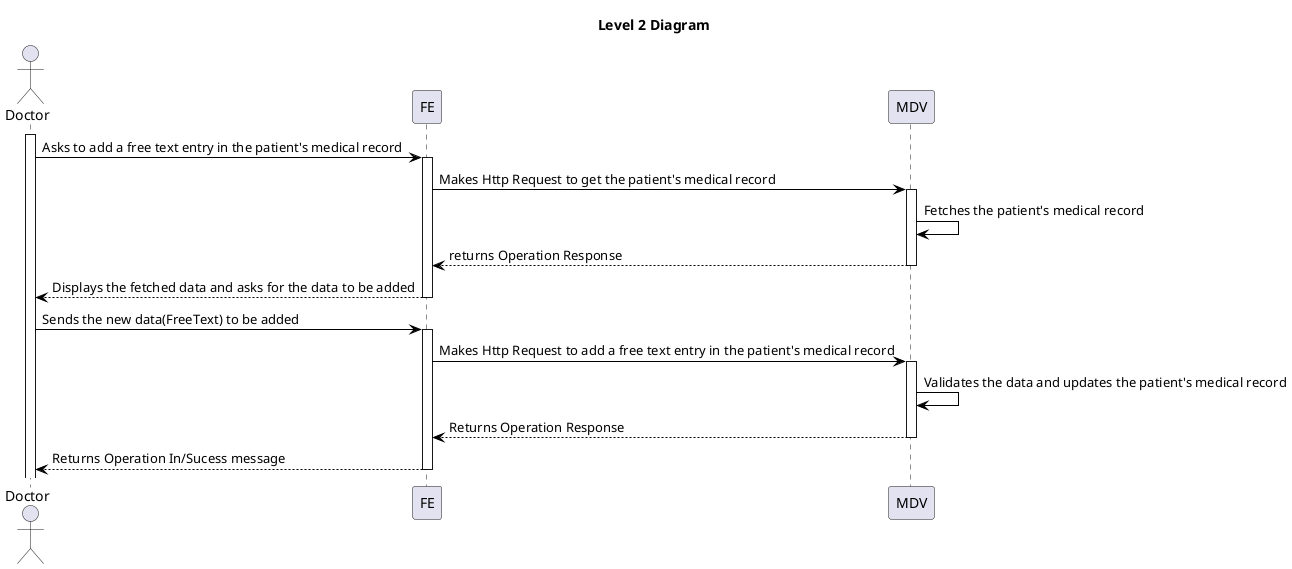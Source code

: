 @startuml level_2

title Level 2 Diagram

hide empty members
'skinparam Linetype ortho

skinparam class {
    BackgroundColor<<valueObject>> #D6EAF8
    BackgroundColor<<root>> #FDEBD0
    BackgroundColor<<service>> #D1F2EB
    BackgroundColor #FEF9E7
    ArrowColor Black
}

skinparam package {
    BackgroundColor #EBF5FB
}

actor Doctor as A
participant FE as FE
participant MDV as MDV

activate A
A -> FE: Asks to add a free text entry in the patient's medical record
activate FE
FE -> MDV: Makes Http Request to get the patient's medical record
activate MDV
MDV -> MDV: Fetches the patient's medical record
MDV --> FE: returns Operation Response
deactivate MDV
FE --> A: Displays the fetched data and asks for the data to be added
deactivate FE
A -> FE: Sends the new data(FreeText) to be added
activate FE
FE -> MDV: Makes Http Request to add a free text entry in the patient's medical record
activate MDV
MDV -> MDV: Validates the data and updates the patient's medical record
MDV --> FE: Returns Operation Response
deactivate MDV
FE --> A: Returns Operation In/Sucess message
deactivate FE

@enduml
